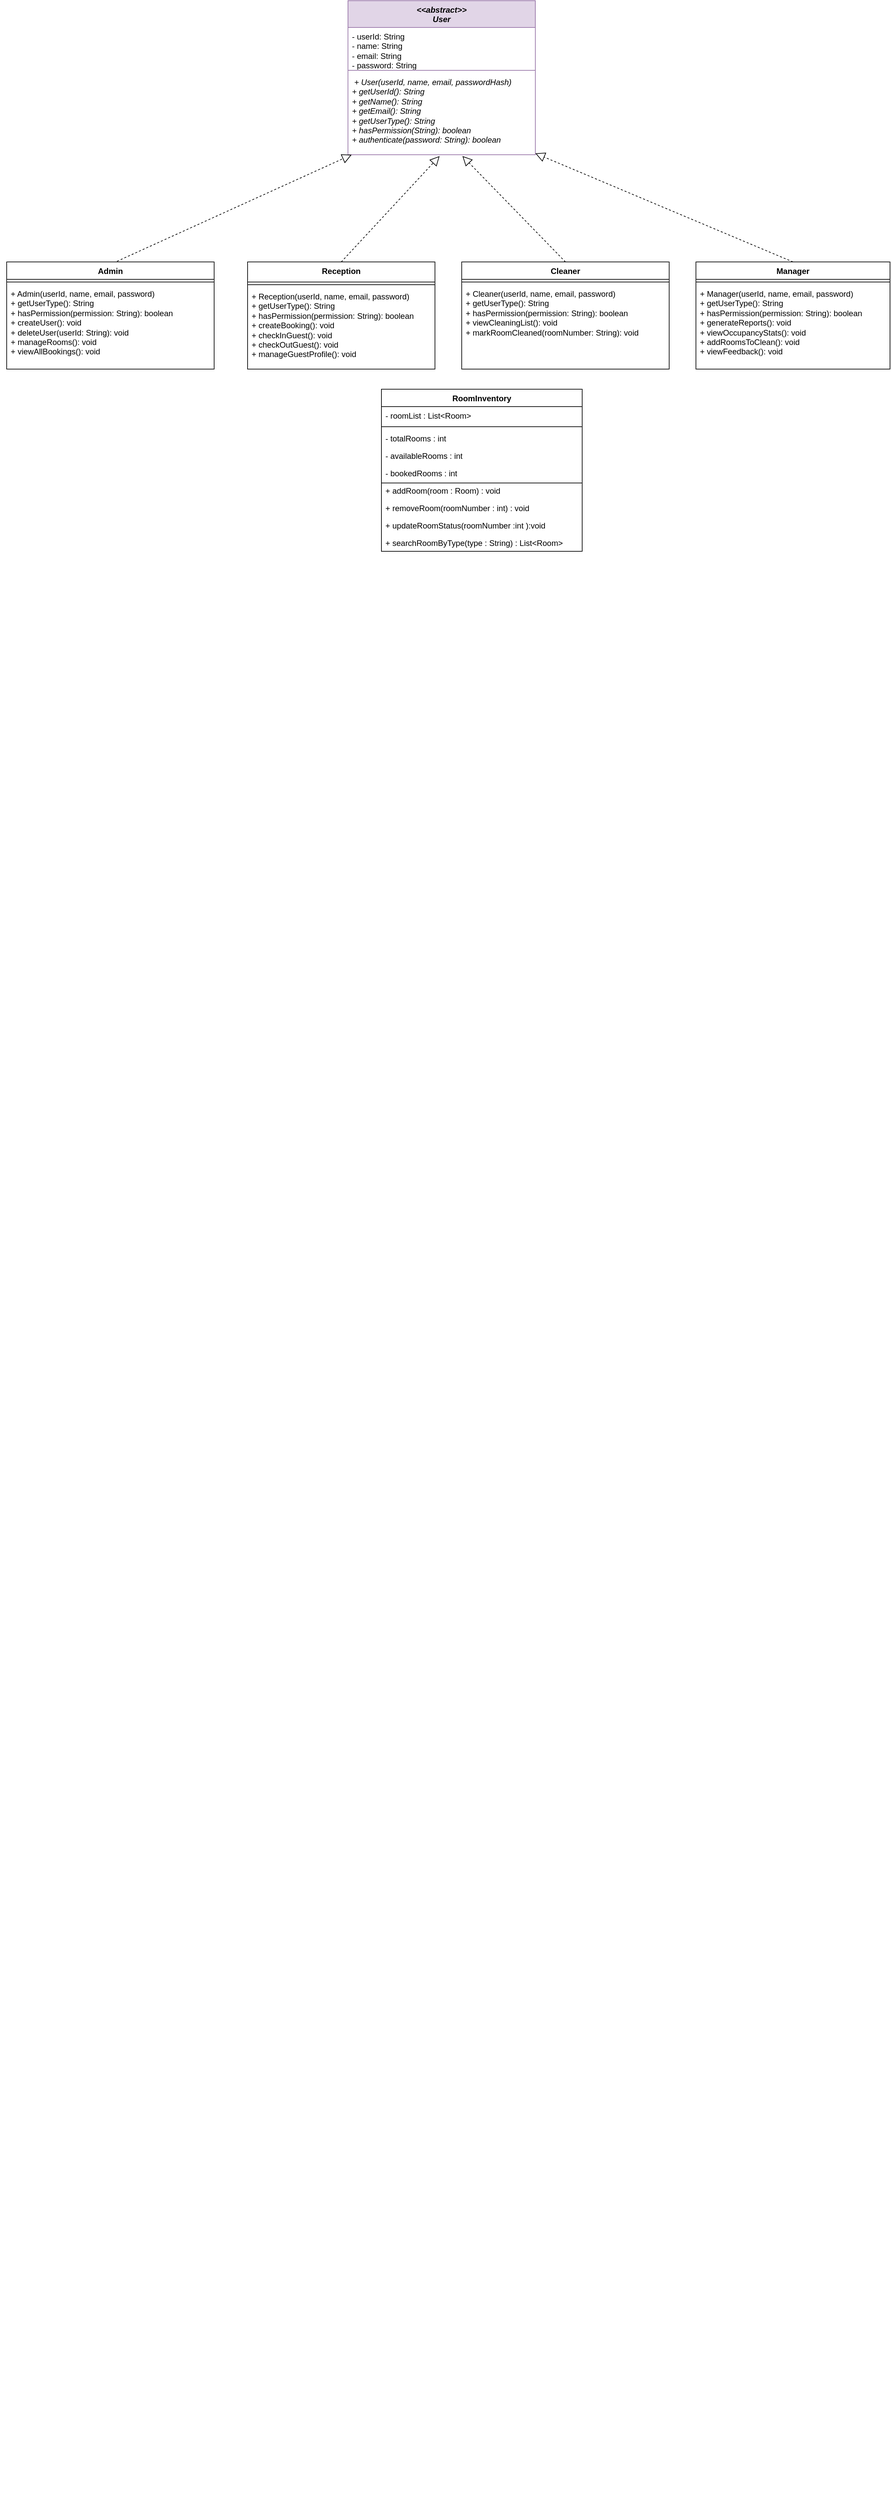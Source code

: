 <mxfile version="22.1.22" type="embed" pages="2">
  <diagram name="Page-1" id="lxfAD8bv0Ddd2qwCVEQX">
    <mxGraphModel dx="1368" dy="1970" grid="1" gridSize="10" guides="1" tooltips="1" connect="1" arrows="1" fold="1" page="1" pageScale="1" pageWidth="1920" pageHeight="1200" math="0" shadow="0">
      <root>
        <mxCell id="0" />
        <mxCell id="1" parent="0" />
        <mxCell id="0fKAWLFeeV_Ge1ZabWR7-1" value="&amp;lt;&amp;lt;abstract&amp;gt;&amp;gt;&lt;br&gt;User" style="swimlane;fontStyle=3;align=center;verticalAlign=top;childLayout=stackLayout;horizontal=1;startSize=40;horizontalStack=0;resizeParent=1;resizeParentMax=0;resizeLast=0;collapsible=1;marginBottom=0;whiteSpace=wrap;html=1;fillColor=#e1d5e7;strokeColor=#9673a6;" parent="1" vertex="1">
          <mxGeometry x="520" y="-370" width="280" height="230" as="geometry" />
        </mxCell>
        <mxCell id="0fKAWLFeeV_Ge1ZabWR7-2" value="- userId: String&lt;br&gt;- name: String&lt;br&gt;- email: String&lt;br&gt;&lt;div&gt;- password: String&lt;/div&gt;&lt;div&gt;&lt;br&gt;&lt;/div&gt;" style="text;strokeColor=none;fillColor=none;align=left;verticalAlign=top;spacingLeft=4;spacingRight=4;overflow=hidden;rotatable=0;points=[[0,0.5],[1,0.5]];portConstraint=eastwest;whiteSpace=wrap;html=1;" parent="0fKAWLFeeV_Ge1ZabWR7-1" vertex="1">
          <mxGeometry y="40" width="280" height="60" as="geometry" />
        </mxCell>
        <mxCell id="0fKAWLFeeV_Ge1ZabWR7-3" value="" style="line;strokeWidth=1;fillColor=none;align=left;verticalAlign=middle;spacingTop=-1;spacingLeft=3;spacingRight=3;rotatable=0;labelPosition=right;points=[];portConstraint=eastwest;strokeColor=inherit;" parent="0fKAWLFeeV_Ge1ZabWR7-1" vertex="1">
          <mxGeometry y="100" width="280" height="8" as="geometry" />
        </mxCell>
        <mxCell id="0fKAWLFeeV_Ge1ZabWR7-4" value="&lt;div&gt;&amp;nbsp;+ User(userId, name, email, passwordHash)&lt;/div&gt;&lt;div&gt;+ getUserId(): String&lt;/div&gt;&lt;div&gt;+ getName(): String&lt;/div&gt;&lt;div&gt;+ getEmail(): String&lt;/div&gt;+ getUserType(): String&lt;br&gt;&lt;div&gt;+ hasPermission(String): boolean&lt;/div&gt;&lt;div&gt;+ authenticate(password: String): boolean&lt;/div&gt;&lt;div&gt;&lt;br&gt;&lt;/div&gt;" style="text;strokeColor=none;fillColor=none;align=left;verticalAlign=top;spacingLeft=4;spacingRight=4;overflow=hidden;rotatable=0;points=[[0,0.5],[1,0.5]];portConstraint=eastwest;whiteSpace=wrap;html=1;fontStyle=2" parent="0fKAWLFeeV_Ge1ZabWR7-1" vertex="1">
          <mxGeometry y="108" width="280" height="122" as="geometry" />
        </mxCell>
        <mxCell id="0fKAWLFeeV_Ge1ZabWR7-5" value="Admin" style="swimlane;fontStyle=1;align=center;verticalAlign=top;childLayout=stackLayout;horizontal=1;startSize=26;horizontalStack=0;resizeParent=1;resizeParentMax=0;resizeLast=0;collapsible=1;marginBottom=0;whiteSpace=wrap;html=1;" parent="1" vertex="1">
          <mxGeometry x="10" y="20" width="310" height="160" as="geometry" />
        </mxCell>
        <mxCell id="0fKAWLFeeV_Ge1ZabWR7-6" value="" style="line;strokeWidth=1;fillColor=none;align=left;verticalAlign=middle;spacingTop=-1;spacingLeft=3;spacingRight=3;rotatable=0;labelPosition=right;points=[];portConstraint=eastwest;strokeColor=inherit;" parent="0fKAWLFeeV_Ge1ZabWR7-5" vertex="1">
          <mxGeometry y="26" width="310" height="8" as="geometry" />
        </mxCell>
        <mxCell id="0fKAWLFeeV_Ge1ZabWR7-7" value="+ Admin(userId, name, email, password)&lt;br&gt;+ getUserType(): String&lt;br&gt;+ hasPermission(permission: String): boolean&lt;br&gt;+ createUser(): void&lt;div&gt;+ deleteUser(userId: String): void&lt;br&gt;&lt;/div&gt;&lt;div&gt;+ manageRooms(): void&lt;/div&gt;&lt;div&gt;+ viewAllBookings(): void&lt;br&gt;&lt;/div&gt;" style="text;strokeColor=none;fillColor=none;align=left;verticalAlign=top;spacingLeft=4;spacingRight=4;overflow=hidden;rotatable=0;points=[[0,0.5],[1,0.5]];portConstraint=eastwest;whiteSpace=wrap;html=1;" parent="0fKAWLFeeV_Ge1ZabWR7-5" vertex="1">
          <mxGeometry y="34" width="310" height="126" as="geometry" />
        </mxCell>
        <mxCell id="0fKAWLFeeV_Ge1ZabWR7-8" value="Reception" style="swimlane;fontStyle=1;align=center;verticalAlign=top;childLayout=stackLayout;horizontal=1;startSize=30;horizontalStack=0;resizeParent=1;resizeParentMax=0;resizeLast=0;collapsible=1;marginBottom=0;whiteSpace=wrap;html=1;" parent="1" vertex="1">
          <mxGeometry x="370" y="20" width="280" height="160" as="geometry" />
        </mxCell>
        <mxCell id="0fKAWLFeeV_Ge1ZabWR7-9" value="" style="line;strokeWidth=1;fillColor=none;align=left;verticalAlign=middle;spacingTop=-1;spacingLeft=3;spacingRight=3;rotatable=0;labelPosition=right;points=[];portConstraint=eastwest;strokeColor=inherit;" parent="0fKAWLFeeV_Ge1ZabWR7-8" vertex="1">
          <mxGeometry y="30" width="280" height="8" as="geometry" />
        </mxCell>
        <mxCell id="0fKAWLFeeV_Ge1ZabWR7-10" value="+ Reception(userId, name, email, password)&lt;br&gt;+ getUserType(): String&lt;br&gt;+ hasPermission(permission: String): boolean&lt;br&gt;+ createBooking(): void&lt;div&gt;+ checkInGuest(): void&lt;/div&gt;&lt;div&gt;+ checkOutGuest(): void&lt;/div&gt;&lt;div&gt;+ manageGuestProfile(): void&lt;/div&gt;" style="text;strokeColor=none;fillColor=none;align=left;verticalAlign=top;spacingLeft=4;spacingRight=4;overflow=hidden;rotatable=0;points=[[0,0.5],[1,0.5]];portConstraint=eastwest;whiteSpace=wrap;html=1;" parent="0fKAWLFeeV_Ge1ZabWR7-8" vertex="1">
          <mxGeometry y="38" width="280" height="122" as="geometry" />
        </mxCell>
        <mxCell id="0fKAWLFeeV_Ge1ZabWR7-11" value="Cleaner" style="swimlane;fontStyle=1;align=center;verticalAlign=top;childLayout=stackLayout;horizontal=1;startSize=26;horizontalStack=0;resizeParent=1;resizeParentMax=0;resizeLast=0;collapsible=1;marginBottom=0;whiteSpace=wrap;html=1;" parent="1" vertex="1">
          <mxGeometry x="690" y="20" width="310" height="160" as="geometry" />
        </mxCell>
        <mxCell id="0fKAWLFeeV_Ge1ZabWR7-12" value="" style="line;strokeWidth=1;fillColor=none;align=left;verticalAlign=middle;spacingTop=-1;spacingLeft=3;spacingRight=3;rotatable=0;labelPosition=right;points=[];portConstraint=eastwest;strokeColor=inherit;" parent="0fKAWLFeeV_Ge1ZabWR7-11" vertex="1">
          <mxGeometry y="26" width="310" height="8" as="geometry" />
        </mxCell>
        <mxCell id="0fKAWLFeeV_Ge1ZabWR7-13" value="+ Cleaner(userId, name, email, password)&lt;br&gt;+ getUserType(): String&lt;br&gt;+ hasPermission(permission: String): boolean&lt;br&gt;+ viewCleaningList(): void&lt;div&gt;+ markRoomCleaned(roomNumber: String): void&lt;/div&gt;" style="text;strokeColor=none;fillColor=none;align=left;verticalAlign=top;spacingLeft=4;spacingRight=4;overflow=hidden;rotatable=0;points=[[0,0.5],[1,0.5]];portConstraint=eastwest;whiteSpace=wrap;html=1;" parent="0fKAWLFeeV_Ge1ZabWR7-11" vertex="1">
          <mxGeometry y="34" width="310" height="126" as="geometry" />
        </mxCell>
        <mxCell id="0fKAWLFeeV_Ge1ZabWR7-14" value="Manager" style="swimlane;fontStyle=1;align=center;verticalAlign=top;childLayout=stackLayout;horizontal=1;startSize=26;horizontalStack=0;resizeParent=1;resizeParentMax=0;resizeLast=0;collapsible=1;marginBottom=0;whiteSpace=wrap;html=1;" parent="1" vertex="1">
          <mxGeometry x="1040" y="20" width="290" height="160" as="geometry" />
        </mxCell>
        <mxCell id="0fKAWLFeeV_Ge1ZabWR7-15" value="" style="line;strokeWidth=1;fillColor=none;align=left;verticalAlign=middle;spacingTop=-1;spacingLeft=3;spacingRight=3;rotatable=0;labelPosition=right;points=[];portConstraint=eastwest;strokeColor=inherit;" parent="0fKAWLFeeV_Ge1ZabWR7-14" vertex="1">
          <mxGeometry y="26" width="290" height="8" as="geometry" />
        </mxCell>
        <mxCell id="0fKAWLFeeV_Ge1ZabWR7-16" value="&lt;div&gt;+ Manager(userId, name, email, password)&lt;/div&gt;&lt;div&gt;+ getUserType(): String&lt;/div&gt;&lt;div&gt;+ hasPermission(permission: String): boolean&lt;/div&gt;+ generateReports(): void&lt;div&gt;+ viewOccupancyStats(): void&lt;/div&gt;&lt;div&gt;&lt;div&gt;+ addRoomsToClean(): void&lt;/div&gt;&lt;/div&gt;&lt;div&gt;+ viewFeedback(): void&lt;/div&gt;" style="text;strokeColor=none;fillColor=none;align=left;verticalAlign=top;spacingLeft=4;spacingRight=4;overflow=hidden;rotatable=0;points=[[0,0.5],[1,0.5]];portConstraint=eastwest;whiteSpace=wrap;html=1;" parent="0fKAWLFeeV_Ge1ZabWR7-14" vertex="1">
          <mxGeometry y="34" width="290" height="126" as="geometry" />
        </mxCell>
        <mxCell id="0fKAWLFeeV_Ge1ZabWR7-41" value="RoomInventory" style="swimlane;fontStyle=1;align=center;verticalAlign=top;childLayout=stackLayout;horizontal=1;startSize=26;horizontalStack=0;resizeParent=1;resizeParentMax=0;resizeLast=0;collapsible=1;marginBottom=0;whiteSpace=wrap;html=1;" parent="1" vertex="1">
          <mxGeometry x="570" y="210" width="300" height="242" as="geometry">
            <mxRectangle x="320" y="190" width="100" height="30" as="alternateBounds" />
          </mxGeometry>
        </mxCell>
        <mxCell id="0fKAWLFeeV_Ge1ZabWR7-42" value="- roomList : List&amp;lt;Room&amp;gt;" style="text;strokeColor=none;fillColor=none;align=left;verticalAlign=top;spacingLeft=4;spacingRight=4;overflow=hidden;rotatable=0;points=[[0,0.5],[1,0.5]];portConstraint=eastwest;whiteSpace=wrap;html=1;" parent="0fKAWLFeeV_Ge1ZabWR7-41" vertex="1">
          <mxGeometry y="26" width="300" height="26" as="geometry" />
        </mxCell>
        <mxCell id="0fKAWLFeeV_Ge1ZabWR7-43" value="" style="line;strokeWidth=1;fillColor=none;align=left;verticalAlign=middle;spacingTop=-1;spacingLeft=3;spacingRight=3;rotatable=0;labelPosition=right;points=[];portConstraint=eastwest;strokeColor=inherit;" parent="0fKAWLFeeV_Ge1ZabWR7-41" vertex="1">
          <mxGeometry y="52" width="300" height="8" as="geometry" />
        </mxCell>
        <mxCell id="0fKAWLFeeV_Ge1ZabWR7-44" value="- totalRooms : int" style="text;strokeColor=none;fillColor=none;align=left;verticalAlign=top;spacingLeft=4;spacingRight=4;overflow=hidden;rotatable=0;points=[[0,0.5],[1,0.5]];portConstraint=eastwest;whiteSpace=wrap;html=1;" parent="0fKAWLFeeV_Ge1ZabWR7-41" vertex="1">
          <mxGeometry y="60" width="300" height="26" as="geometry" />
        </mxCell>
        <mxCell id="0fKAWLFeeV_Ge1ZabWR7-45" value="- availableRooms : int" style="text;strokeColor=none;fillColor=none;align=left;verticalAlign=top;spacingLeft=4;spacingRight=4;overflow=hidden;rotatable=0;points=[[0,0.5],[1,0.5]];portConstraint=eastwest;whiteSpace=wrap;html=1;" parent="0fKAWLFeeV_Ge1ZabWR7-41" vertex="1">
          <mxGeometry y="86" width="300" height="26" as="geometry" />
        </mxCell>
        <mxCell id="0fKAWLFeeV_Ge1ZabWR7-46" value="- bookedRooms : int" style="text;strokeColor=none;fillColor=none;align=left;verticalAlign=top;spacingLeft=4;spacingRight=4;overflow=hidden;rotatable=0;points=[[0,0.5],[1,0.5]];portConstraint=eastwest;whiteSpace=wrap;html=1;" parent="0fKAWLFeeV_Ge1ZabWR7-41" vertex="1">
          <mxGeometry y="112" width="300" height="26" as="geometry" />
        </mxCell>
        <mxCell id="0fKAWLFeeV_Ge1ZabWR7-47" value="+ addRoom(room : Room) : void" style="text;strokeColor=none;fillColor=none;align=left;verticalAlign=top;spacingLeft=4;spacingRight=4;overflow=hidden;rotatable=0;points=[[0,0.5],[1,0.5]];portConstraint=eastwest;whiteSpace=wrap;html=1;" parent="0fKAWLFeeV_Ge1ZabWR7-41" vertex="1">
          <mxGeometry y="138" width="300" height="26" as="geometry" />
        </mxCell>
        <mxCell id="0fKAWLFeeV_Ge1ZabWR7-48" value="+ removeRoom(roomNumber : int) : void" style="text;strokeColor=none;fillColor=none;align=left;verticalAlign=top;spacingLeft=4;spacingRight=4;overflow=hidden;rotatable=0;points=[[0,0.5],[1,0.5]];portConstraint=eastwest;whiteSpace=wrap;html=1;" parent="0fKAWLFeeV_Ge1ZabWR7-41" vertex="1">
          <mxGeometry y="164" width="300" height="26" as="geometry" />
        </mxCell>
        <mxCell id="0fKAWLFeeV_Ge1ZabWR7-49" value="+ updateRoomStatus(roomNumber :int ):void" style="text;strokeColor=none;fillColor=none;align=left;verticalAlign=top;spacingLeft=4;spacingRight=4;overflow=hidden;rotatable=0;points=[[0,0.5],[1,0.5]];portConstraint=eastwest;whiteSpace=wrap;html=1;" parent="0fKAWLFeeV_Ge1ZabWR7-41" vertex="1">
          <mxGeometry y="190" width="300" height="26" as="geometry" />
        </mxCell>
        <mxCell id="0fKAWLFeeV_Ge1ZabWR7-50" value="+ searchRoomByType(type : String) : List&amp;lt;Room&amp;gt;" style="text;strokeColor=none;fillColor=none;align=left;verticalAlign=top;spacingLeft=4;spacingRight=4;overflow=hidden;rotatable=0;points=[[0,0.5],[1,0.5]];portConstraint=eastwest;whiteSpace=wrap;html=1;" parent="0fKAWLFeeV_Ge1ZabWR7-41" vertex="1">
          <mxGeometry y="216" width="300" height="26" as="geometry" />
        </mxCell>
        <mxCell id="0fKAWLFeeV_Ge1ZabWR7-51" value="" style="endArrow=none;html=1;" parent="0fKAWLFeeV_Ge1ZabWR7-41" edge="1">
          <mxGeometry width="50" height="50" relative="1" as="geometry">
            <mxPoint y="140" as="sourcePoint" />
            <mxPoint x="300" y="140" as="targetPoint" />
          </mxGeometry>
        </mxCell>
        <mxCell id="0fKAWLFeeV_Ge1ZabWR7-55" value="&#xa;  &#xa;    &#xa;      &#xa;        &#xa;        &#xa;        &#xa;        &#xa;        &#xa;          &#xa;        &#xa;        &#xa;          &#xa;        &#xa;        &#xa;          &#xa;        &#xa;        &#xa;          &#xa;        &#xa;        &#xa;        &#xa;        &#xa;          &#xa;        &#xa;        &#xa;          &#xa;        &#xa;        &#xa;          &#xa;        &#xa;        &#xa;        &#xa;        &#xa;          &#xa;        &#xa;        &#xa;          &#xa;        &#xa;        &#xa;          &#xa;        &#xa;        &#xa;        &#xa;        &#xa;          &#xa;        &#xa;        &#xa;          &#xa;        &#xa;        &#xa;          &#xa;        &#xa;        &#xa;        &#xa;        &#xa;          &#xa;        &#xa;        &#xa;          &#xa;        &#xa;        &#xa;          &#xa;        &#xa;        &#xa;        &#xa;        &#xa;          &#xa;            &#xa;            &#xa;            &#xa;              &#xa;              &#xa;            &#xa;          &#xa;        &#xa;        &#xa;          &#xa;            &#xa;            &#xa;            &#xa;              &#xa;              &#xa;            &#xa;          &#xa;        &#xa;        &#xa;          &#xa;            &#xa;            &#xa;            &#xa;              &#xa;              &#xa;            &#xa;          &#xa;        &#xa;        &#xa;          &#xa;            &#xa;            &#xa;            &#xa;              &#xa;              &#xa;            &#xa;          &#xa;        &#xa;        &#xa;        &#xa;        &#xa;          &#xa;        &#xa;        &#xa;          &#xa;        &#xa;        &#xa;          &#xa;        &#xa;        &#xa;          &#xa;        &#xa;        &#xa;          &#xa;        &#xa;        &#xa;          &#xa;        &#xa;        &#xa;          &#xa;        &#xa;        &#xa;          &#xa;        &#xa;        &#xa;        &#xa;        &#xa;          &#xa;        &#xa;        &#xa;          &#xa;        &#xa;        &#xa;          &#xa;        &#xa;        &#xa;          &#xa;        &#xa;        &#xa;        &#xa;          &#xa;        &#xa;        &#xa;          &#xa;        &#xa;        &#xa;          &#xa;        &#xa;        &#xa;          &#xa;        &#xa;        &#xa;          &#xa;        &#xa;        &#xa;          &#xa;        &#xa;        &#xa;          &#xa;        &#xa;        &#xa;          &#xa;        &#xa;        &#xa;        &#xa;        &#xa;          &#xa;            &#xa;          &#xa;        &#xa;        &#xa;          &#xa;        &#xa;        &#xa;          &#xa;        &#xa;        &#xa;          &#xa;        &#xa;        &#xa;          &#xa;        &#xa;        &#xa;          &#xa;        &#xa;        &#xa;          &#xa;        &#xa;        &#xa;          &#xa;        &#xa;        &#xa;          &#xa;        &#xa;        &#xa;          &#xa;        &#xa;        &#xa;          &#xa;            &#xa;            &#xa;          &#xa;        &#xa;        &#xa;          &#xa;            &#xa;            &#xa;          &#xa;        &#xa;        &#xa;          &#xa;            &#xa;            &#xa;          &#xa;        &#xa;        &#xa;          &#xa;            &#xa;            &#xa;          &#xa;        &#xa;      &#xa;    &#xa;  &#xa;" style="text;whiteSpace=wrap;html=1;" parent="1" vertex="1">
          <mxGeometry width="30" height="3360" as="geometry" />
        </mxCell>
        <mxCell id="10" value="" style="endArrow=block;dashed=1;endFill=0;endSize=12;html=1;rounded=0;exitX=0.5;exitY=0;exitDx=0;exitDy=0;entryX=0.489;entryY=1.016;entryDx=0;entryDy=0;entryPerimeter=0;" parent="1" source="0fKAWLFeeV_Ge1ZabWR7-8" target="0fKAWLFeeV_Ge1ZabWR7-4" edge="1">
          <mxGeometry width="160" relative="1" as="geometry">
            <mxPoint x="230" y="-30" as="sourcePoint" />
            <mxPoint x="390" y="-30" as="targetPoint" />
          </mxGeometry>
        </mxCell>
        <mxCell id="13" value="" style="endArrow=block;dashed=1;endFill=0;endSize=12;html=1;rounded=0;exitX=0.5;exitY=0;exitDx=0;exitDy=0;entryX=0.611;entryY=1.016;entryDx=0;entryDy=0;entryPerimeter=0;" parent="1" source="0fKAWLFeeV_Ge1ZabWR7-11" target="0fKAWLFeeV_Ge1ZabWR7-4" edge="1">
          <mxGeometry width="160" relative="1" as="geometry">
            <mxPoint x="840" y="-30" as="sourcePoint" />
            <mxPoint x="1000" y="-30" as="targetPoint" />
          </mxGeometry>
        </mxCell>
        <mxCell id="16" value="" style="endArrow=block;dashed=1;endFill=0;endSize=12;html=1;rounded=0;exitX=0.532;exitY=-0.006;exitDx=0;exitDy=0;exitPerimeter=0;" edge="1" parent="1" source="0fKAWLFeeV_Ge1ZabWR7-5" target="0fKAWLFeeV_Ge1ZabWR7-4">
          <mxGeometry width="160" relative="1" as="geometry">
            <mxPoint x="610" y="-50" as="sourcePoint" />
            <mxPoint x="770" y="-50" as="targetPoint" />
          </mxGeometry>
        </mxCell>
        <mxCell id="17" value="" style="endArrow=block;dashed=1;endFill=0;endSize=12;html=1;rounded=0;exitX=0.5;exitY=0;exitDx=0;exitDy=0;" edge="1" parent="1" source="0fKAWLFeeV_Ge1ZabWR7-14" target="0fKAWLFeeV_Ge1ZabWR7-4">
          <mxGeometry width="160" relative="1" as="geometry">
            <mxPoint x="610" y="-50" as="sourcePoint" />
            <mxPoint x="770" y="-50" as="targetPoint" />
          </mxGeometry>
        </mxCell>
      </root>
    </mxGraphModel>
  </diagram>
  <diagram name="Page-1" id="jz3Wz5dxx5W9nE4NlLGI">
    <mxGraphModel dx="1133" dy="2091" grid="1" gridSize="10" guides="1" tooltips="1" connect="1" arrows="1" fold="1" page="1" pageScale="1" pageWidth="850" pageHeight="1100" math="0" shadow="0">
      <root>
        <mxCell id="0" />
        <mxCell id="1" parent="0" />
        <mxCell id="USER-1" value="&amp;lt;&amp;lt;abstract&amp;gt;&amp;gt;&lt;br&gt;User" style="swimlane;fontStyle=3;align=center;verticalAlign=top;childLayout=stackLayout;horizontal=1;startSize=40;horizontalStack=0;resizeParent=1;resizeParentMax=0;resizeLast=0;collapsible=1;marginBottom=0;whiteSpace=wrap;html=1;fillColor=#e1d5e7;strokeColor=#9673a6;" parent="1" vertex="1">
          <mxGeometry x="360" y="-300" width="200" height="180" as="geometry" />
        </mxCell>
        <mxCell id="USER-2" value="- userId: String&lt;br&gt;- name: String&lt;br&gt;- email: String&lt;br&gt;- passwordHash: String" style="text;strokeColor=none;fillColor=none;align=left;verticalAlign=top;spacingLeft=4;spacingRight=4;overflow=hidden;rotatable=0;points=[[0,0.5],[1,0.5]];portConstraint=eastwest;whiteSpace=wrap;html=1;" parent="USER-1" vertex="1">
          <mxGeometry y="40" width="200" height="60" as="geometry" />
        </mxCell>
        <mxCell id="USER-3" value="" style="line;strokeWidth=1;fillColor=none;align=left;verticalAlign=middle;spacingTop=-1;spacingLeft=3;spacingRight=3;rotatable=0;labelPosition=right;points=[];portConstraint=eastwest;strokeColor=inherit;" parent="USER-1" vertex="1">
          <mxGeometry y="100" width="200" height="8" as="geometry" />
        </mxCell>
        <mxCell id="USER-4" value="+ getUserId(): String&lt;br&gt;+ getName(): String&lt;br&gt;+ getUserType(): String&lt;br&gt;+ hasPermission(String): boolean" style="text;strokeColor=none;fillColor=none;align=left;verticalAlign=top;spacingLeft=4;spacingRight=4;overflow=hidden;rotatable=0;points=[[0,0.5],[1,0.5]];portConstraint=eastwest;whiteSpace=wrap;html=1;fontStyle=2" parent="USER-1" vertex="1">
          <mxGeometry y="108" width="200" height="72" as="geometry" />
        </mxCell>
        <mxCell id="-bdpUCssOeJroEKw728A-17" value="Admin" style="swimlane;fontStyle=1;align=center;verticalAlign=top;childLayout=stackLayout;horizontal=1;startSize=26;horizontalStack=0;resizeParent=1;resizeParentMax=0;resizeLast=0;collapsible=1;marginBottom=0;whiteSpace=wrap;html=1;" parent="1" vertex="1">
          <mxGeometry x="40" y="20" width="160" height="86" as="geometry" />
        </mxCell>
        <mxCell id="-bdpUCssOeJroEKw728A-19" value="" style="line;strokeWidth=1;fillColor=none;align=left;verticalAlign=middle;spacingTop=-1;spacingLeft=3;spacingRight=3;rotatable=0;labelPosition=right;points=[];portConstraint=eastwest;strokeColor=inherit;" parent="-bdpUCssOeJroEKw728A-17" vertex="1">
          <mxGeometry y="26" width="160" height="8" as="geometry" />
        </mxCell>
        <mxCell id="-bdpUCssOeJroEKw728A-20" value="+ addUser(): void&lt;div&gt;+ deleteUser(String): void&lt;/div&gt;&lt;div&gt;+ manageRooms(): void&lt;/div&gt;" style="text;strokeColor=none;fillColor=none;align=left;verticalAlign=top;spacingLeft=4;spacingRight=4;overflow=hidden;rotatable=0;points=[[0,0.5],[1,0.5]];portConstraint=eastwest;whiteSpace=wrap;html=1;" parent="-bdpUCssOeJroEKw728A-17" vertex="1">
          <mxGeometry y="34" width="160" height="52" as="geometry" />
        </mxCell>
        <mxCell id="-bdpUCssOeJroEKw728A-21" value="Reception" style="swimlane;fontStyle=1;align=center;verticalAlign=top;childLayout=stackLayout;horizontal=1;startSize=26;horizontalStack=0;resizeParent=1;resizeParentMax=0;resizeLast=0;collapsible=1;marginBottom=0;whiteSpace=wrap;html=1;" parent="1" vertex="1">
          <mxGeometry x="250" y="20" width="180" height="100" as="geometry" />
        </mxCell>
        <mxCell id="-bdpUCssOeJroEKw728A-23" value="" style="line;strokeWidth=1;fillColor=none;align=left;verticalAlign=middle;spacingTop=-1;spacingLeft=3;spacingRight=3;rotatable=0;labelPosition=right;points=[];portConstraint=eastwest;strokeColor=inherit;" parent="-bdpUCssOeJroEKw728A-21" vertex="1">
          <mxGeometry y="26" width="180" height="8" as="geometry" />
        </mxCell>
        <mxCell id="-bdpUCssOeJroEKw728A-24" value="+ createBooking(): void&lt;div&gt;+ checkInGuest(): void&lt;/div&gt;&lt;div&gt;+ checkOutGuest(): void&lt;/div&gt;&lt;div&gt;+ manageGuestProfile(): void&lt;/div&gt;" style="text;strokeColor=none;fillColor=none;align=left;verticalAlign=top;spacingLeft=4;spacingRight=4;overflow=hidden;rotatable=0;points=[[0,0.5],[1,0.5]];portConstraint=eastwest;whiteSpace=wrap;html=1;" parent="-bdpUCssOeJroEKw728A-21" vertex="1">
          <mxGeometry y="34" width="180" height="66" as="geometry" />
        </mxCell>
        <mxCell id="-bdpUCssOeJroEKw728A-29" value="Cleaner" style="swimlane;fontStyle=1;align=center;verticalAlign=top;childLayout=stackLayout;horizontal=1;startSize=26;horizontalStack=0;resizeParent=1;resizeParentMax=0;resizeLast=0;collapsible=1;marginBottom=0;whiteSpace=wrap;html=1;" parent="1" vertex="1">
          <mxGeometry x="480" y="20" width="200" height="86" as="geometry" />
        </mxCell>
        <mxCell id="-bdpUCssOeJroEKw728A-31" value="" style="line;strokeWidth=1;fillColor=none;align=left;verticalAlign=middle;spacingTop=-1;spacingLeft=3;spacingRight=3;rotatable=0;labelPosition=right;points=[];portConstraint=eastwest;strokeColor=inherit;" parent="-bdpUCssOeJroEKw728A-29" vertex="1">
          <mxGeometry y="26" width="200" height="8" as="geometry" />
        </mxCell>
        <mxCell id="-bdpUCssOeJroEKw728A-32" value="+ viewCleaningList(): void&lt;div&gt;+ markRoomCleaned(String): void&lt;/div&gt;" style="text;strokeColor=none;fillColor=none;align=left;verticalAlign=top;spacingLeft=4;spacingRight=4;overflow=hidden;rotatable=0;points=[[0,0.5],[1,0.5]];portConstraint=eastwest;whiteSpace=wrap;html=1;" parent="-bdpUCssOeJroEKw728A-29" vertex="1">
          <mxGeometry y="34" width="200" height="52" as="geometry" />
        </mxCell>
        <mxCell id="-bdpUCssOeJroEKw728A-41" value="Manager" style="swimlane;fontStyle=1;align=center;verticalAlign=top;childLayout=stackLayout;horizontal=1;startSize=26;horizontalStack=0;resizeParent=1;resizeParentMax=0;resizeLast=0;collapsible=1;marginBottom=0;whiteSpace=wrap;html=1;" parent="1" vertex="1">
          <mxGeometry x="720" y="20" width="180" height="100" as="geometry" />
        </mxCell>
        <mxCell id="-bdpUCssOeJroEKw728A-43" value="" style="line;strokeWidth=1;fillColor=none;align=left;verticalAlign=middle;spacingTop=-1;spacingLeft=3;spacingRight=3;rotatable=0;labelPosition=right;points=[];portConstraint=eastwest;strokeColor=inherit;" parent="-bdpUCssOeJroEKw728A-41" vertex="1">
          <mxGeometry y="26" width="180" height="8" as="geometry" />
        </mxCell>
        <mxCell id="-bdpUCssOeJroEKw728A-44" value="+ generateReports(): void&lt;div&gt;+ viewOccupancyStats(): void&lt;/div&gt;&lt;div&gt;+ viewFeedback(): void&lt;/div&gt;" style="text;strokeColor=none;fillColor=none;align=left;verticalAlign=top;spacingLeft=4;spacingRight=4;overflow=hidden;rotatable=0;points=[[0,0.5],[1,0.5]];portConstraint=eastwest;whiteSpace=wrap;html=1;" parent="-bdpUCssOeJroEKw728A-41" vertex="1">
          <mxGeometry y="34" width="180" height="66" as="geometry" />
        </mxCell>
        <!-- Inheritance arrows from User to subclasses -->
        <mxCell id="INHERIT-1" value="" style="endArrow=block;endSize=16;endFill=0;html=1;exitX=0.5;exitY=1;exitDx=0;exitDy=0;entryX=0.5;entryY=0;entryDx=0;entryDy=0;" parent="1" source="USER-1" target="-bdpUCssOeJroEKw728A-17" edge="1">
          <mxGeometry width="160" relative="1" as="geometry">
            <mxPoint x="340" y="10" as="sourcePoint" />
            <mxPoint x="500" y="10" as="targetPoint" />
            <Array as="points">
              <mxPoint x="460" y="-40" />
              <mxPoint x="120" y="-40" />
            </Array>
          </mxGeometry>
        </mxCell>
        <mxCell id="INHERIT-2" value="" style="endArrow=block;endSize=16;endFill=0;html=1;exitX=0.5;exitY=1;exitDx=0;exitDy=0;entryX=0.5;entryY=0;entryDx=0;entryDy=0;" parent="1" source="USER-1" target="-bdpUCssOeJroEKw728A-21" edge="1">
          <mxGeometry width="160" relative="1" as="geometry">
            <mxPoint x="340" y="10" as="sourcePoint" />
            <mxPoint x="500" y="10" as="targetPoint" />
            <Array as="points">
              <mxPoint x="460" y="-40" />
              <mxPoint x="340" y="-40" />
            </Array>
          </mxGeometry>
        </mxCell>
        <mxCell id="INHERIT-3" value="" style="endArrow=block;endSize=16;endFill=0;html=1;exitX=0.5;exitY=1;exitDx=0;exitDy=0;entryX=0.5;entryY=0;entryDx=0;entryDy=0;" parent="1" source="USER-1" target="-bdpUCssOeJroEKw728A-29" edge="1">
          <mxGeometry width="160" relative="1" as="geometry">
            <mxPoint x="340" y="10" as="sourcePoint" />
            <mxPoint x="500" y="10" as="targetPoint" />
            <Array as="points">
              <mxPoint x="460" y="-40" />
              <mxPoint x="580" y="-40" />
            </Array>
          </mxGeometry>
        </mxCell>
        <mxCell id="INHERIT-4" value="" style="endArrow=block;endSize=16;endFill=0;html=1;exitX=0.5;exitY=1;exitDx=0;exitDy=0;entryX=0.5;entryY=0;entryDx=0;entryDy=0;" parent="1" source="USER-1" target="-bdpUCssOeJroEKw728A-41" edge="1">
          <mxGeometry width="160" relative="1" as="geometry">
            <mxPoint x="340" y="10" as="sourcePoint" />
            <mxPoint x="500" y="10" as="targetPoint" />
            <Array as="points">
              <mxPoint x="460" y="-40" />
              <mxPoint x="810" y="-40" />
            </Array>
          </mxGeometry>
        </mxCell>
        <mxCell id="-bdpUCssOeJroEKw728A-25" value="Classname" style="swimlane;fontStyle=1;align=center;verticalAlign=top;childLayout=stackLayout;horizontal=1;startSize=26;horizontalStack=0;resizeParent=1;resizeParentMax=0;resizeLast=0;collapsible=1;marginBottom=0;whiteSpace=wrap;html=1;" parent="1" vertex="1">
          <mxGeometry x="70" y="250" width="160" height="86" as="geometry" />
        </mxCell>
        <mxCell id="-bdpUCssOeJroEKw728A-26" value="+ field: type" style="text;strokeColor=none;fillColor=none;align=left;verticalAlign=top;spacingLeft=4;spacingRight=4;overflow=hidden;rotatable=0;points=[[0,0.5],[1,0.5]];portConstraint=eastwest;whiteSpace=wrap;html=1;" parent="-bdpUCssOeJroEKw728A-25" vertex="1">
          <mxGeometry y="26" width="160" height="26" as="geometry" />
        </mxCell>
        <mxCell id="-bdpUCssOeJroEKw728A-27" value="" style="line;strokeWidth=1;fillColor=none;align=left;verticalAlign=middle;spacingTop=-1;spacingLeft=3;spacingRight=3;rotatable=0;labelPosition=right;points=[];portConstraint=eastwest;strokeColor=inherit;" parent="-bdpUCssOeJroEKw728A-25" vertex="1">
          <mxGeometry y="52" width="160" height="8" as="geometry" />
        </mxCell>
        <mxCell id="-bdpUCssOeJroEKw728A-28" value="+ method(type): type" style="text;strokeColor=none;fillColor=none;align=left;verticalAlign=top;spacingLeft=4;spacingRight=4;overflow=hidden;rotatable=0;points=[[0,0.5],[1,0.5]];portConstraint=eastwest;whiteSpace=wrap;html=1;" parent="-bdpUCssOeJroEKw728A-25" vertex="1">
          <mxGeometry y="60" width="160" height="26" as="geometry" />
        </mxCell>
        <mxCell id="-bdpUCssOeJroEKw728A-30" value="+ field: type" style="text;strokeColor=none;fillColor=none;align=left;verticalAlign=top;spacingLeft=4;spacingRight=4;overflow=hidden;rotatable=0;points=[[0,0.5],[1,0.5]];portConstraint=eastwest;whiteSpace=wrap;html=1;" parent="-bdpUCssOeJroEKw728A-29" vertex="1">
          <mxGeometry y="26" width="160" height="26" as="geometry" />
        </mxCell>
        <mxCell id="-bdpUCssOeJroEKw728A-33" value="Classname" style="swimlane;fontStyle=1;align=center;verticalAlign=top;childLayout=stackLayout;horizontal=1;startSize=26;horizontalStack=0;resizeParent=1;resizeParentMax=0;resizeLast=0;collapsible=1;marginBottom=0;whiteSpace=wrap;html=1;" parent="1" vertex="1">
          <mxGeometry x="80" y="470" width="160" height="86" as="geometry" />
        </mxCell>
        <mxCell id="-bdpUCssOeJroEKw728A-34" value="+ field: type" style="text;strokeColor=none;fillColor=none;align=left;verticalAlign=top;spacingLeft=4;spacingRight=4;overflow=hidden;rotatable=0;points=[[0,0.5],[1,0.5]];portConstraint=eastwest;whiteSpace=wrap;html=1;" parent="-bdpUCssOeJroEKw728A-33" vertex="1">
          <mxGeometry y="26" width="160" height="26" as="geometry" />
        </mxCell>
        <mxCell id="-bdpUCssOeJroEKw728A-35" value="" style="line;strokeWidth=1;fillColor=none;align=left;verticalAlign=middle;spacingTop=-1;spacingLeft=3;spacingRight=3;rotatable=0;labelPosition=right;points=[];portConstraint=eastwest;strokeColor=inherit;" parent="-bdpUCssOeJroEKw728A-33" vertex="1">
          <mxGeometry y="52" width="160" height="8" as="geometry" />
        </mxCell>
        <mxCell id="-bdpUCssOeJroEKw728A-36" value="+ method(type): type" style="text;strokeColor=none;fillColor=none;align=left;verticalAlign=top;spacingLeft=4;spacingRight=4;overflow=hidden;rotatable=0;points=[[0,0.5],[1,0.5]];portConstraint=eastwest;whiteSpace=wrap;html=1;" parent="-bdpUCssOeJroEKw728A-33" vertex="1">
          <mxGeometry y="60" width="160" height="26" as="geometry" />
        </mxCell>
        <mxCell id="-bdpUCssOeJroEKw728A-37" value="Hotel System" style="swimlane;fontStyle=1;align=center;verticalAlign=top;childLayout=stackLayout;horizontal=1;startSize=26;horizontalStack=0;resizeParent=1;resizeParentMax=0;resizeLast=0;collapsible=1;marginBottom=0;whiteSpace=wrap;html=1;" parent="1" vertex="1">
          <mxGeometry x="380" y="-110" width="160" height="86" as="geometry" />
        </mxCell>
        <mxCell id="-bdpUCssOeJroEKw728A-38" value="- userId : String" style="text;strokeColor=none;fillColor=none;align=left;verticalAlign=top;spacingLeft=4;spacingRight=4;overflow=hidden;rotatable=0;points=[[0,0.5],[1,0.5]];portConstraint=eastwest;whiteSpace=wrap;html=1;" parent="-bdpUCssOeJroEKw728A-37" vertex="1">
          <mxGeometry y="26" width="160" height="26" as="geometry" />
        </mxCell>
        <mxCell id="-bdpUCssOeJroEKw728A-39" value="" style="line;strokeWidth=1;fillColor=none;align=left;verticalAlign=middle;spacingTop=-1;spacingLeft=3;spacingRight=3;rotatable=0;labelPosition=right;points=[];portConstraint=eastwest;strokeColor=inherit;" parent="-bdpUCssOeJroEKw728A-37" vertex="1">
          <mxGeometry y="52" width="160" height="8" as="geometry" />
        </mxCell>
        <mxCell id="-bdpUCssOeJroEKw728A-40" value="+ getId: userId" style="text;strokeColor=none;fillColor=none;align=left;verticalAlign=top;spacingLeft=4;spacingRight=4;overflow=hidden;rotatable=0;points=[[0,0.5],[1,0.5]];portConstraint=eastwest;whiteSpace=wrap;html=1;" parent="-bdpUCssOeJroEKw728A-37" vertex="1">
          <mxGeometry y="60" width="160" height="26" as="geometry" />
        </mxCell>
        <mxCell id="-bdpUCssOeJroEKw728A-42" value="+ field: type" style="text;strokeColor=none;fillColor=none;align=left;verticalAlign=top;spacingLeft=4;spacingRight=4;overflow=hidden;rotatable=0;points=[[0,0.5],[1,0.5]];portConstraint=eastwest;whiteSpace=wrap;html=1;" parent="-bdpUCssOeJroEKw728A-41" vertex="1">
          <mxGeometry y="26" width="160" height="26" as="geometry" />
        </mxCell>
        <mxCell id="-bdpUCssOeJroEKw728A-45" value="Classname" style="swimlane;fontStyle=1;align=center;verticalAlign=top;childLayout=stackLayout;horizontal=1;startSize=26;horizontalStack=0;resizeParent=1;resizeParentMax=0;resizeLast=0;collapsible=1;marginBottom=0;whiteSpace=wrap;html=1;" parent="1" vertex="1">
          <mxGeometry x="320" y="464" width="160" height="86" as="geometry" />
        </mxCell>
        <mxCell id="-bdpUCssOeJroEKw728A-46" value="+ field: type" style="text;strokeColor=none;fillColor=none;align=left;verticalAlign=top;spacingLeft=4;spacingRight=4;overflow=hidden;rotatable=0;points=[[0,0.5],[1,0.5]];portConstraint=eastwest;whiteSpace=wrap;html=1;" parent="-bdpUCssOeJroEKw728A-45" vertex="1">
          <mxGeometry y="26" width="160" height="26" as="geometry" />
        </mxCell>
        <mxCell id="-bdpUCssOeJroEKw728A-47" value="" style="line;strokeWidth=1;fillColor=none;align=left;verticalAlign=middle;spacingTop=-1;spacingLeft=3;spacingRight=3;rotatable=0;labelPosition=right;points=[];portConstraint=eastwest;strokeColor=inherit;" parent="-bdpUCssOeJroEKw728A-45" vertex="1">
          <mxGeometry y="52" width="160" height="8" as="geometry" />
        </mxCell>
        <mxCell id="-bdpUCssOeJroEKw728A-48" value="+ method(type): type" style="text;strokeColor=none;fillColor=none;align=left;verticalAlign=top;spacingLeft=4;spacingRight=4;overflow=hidden;rotatable=0;points=[[0,0.5],[1,0.5]];portConstraint=eastwest;whiteSpace=wrap;html=1;" parent="-bdpUCssOeJroEKw728A-45" vertex="1">
          <mxGeometry y="60" width="160" height="26" as="geometry" />
        </mxCell>
        <mxCell id="-bdpUCssOeJroEKw728A-49" value="Classname" style="swimlane;fontStyle=1;align=center;verticalAlign=top;childLayout=stackLayout;horizontal=1;startSize=26;horizontalStack=0;resizeParent=1;resizeParentMax=0;resizeLast=0;collapsible=1;marginBottom=0;whiteSpace=wrap;html=1;" parent="1" vertex="1">
          <mxGeometry x="590" y="464" width="160" height="86" as="geometry" />
        </mxCell>
        <mxCell id="-bdpUCssOeJroEKw728A-50" value="+ field: type" style="text;strokeColor=none;fillColor=none;align=left;verticalAlign=top;spacingLeft=4;spacingRight=4;overflow=hidden;rotatable=0;points=[[0,0.5],[1,0.5]];portConstraint=eastwest;whiteSpace=wrap;html=1;" parent="-bdpUCssOeJroEKw728A-49" vertex="1">
          <mxGeometry y="26" width="160" height="26" as="geometry" />
        </mxCell>
        <mxCell id="-bdpUCssOeJroEKw728A-51" value="" style="line;strokeWidth=1;fillColor=none;align=left;verticalAlign=middle;spacingTop=-1;spacingLeft=3;spacingRight=3;rotatable=0;labelPosition=right;points=[];portConstraint=eastwest;strokeColor=inherit;" parent="-bdpUCssOeJroEKw728A-49" vertex="1">
          <mxGeometry y="52" width="160" height="8" as="geometry" />
        </mxCell>
        <mxCell id="-bdpUCssOeJroEKw728A-52" value="+ method(type): type" style="text;strokeColor=none;fillColor=none;align=left;verticalAlign=top;spacingLeft=4;spacingRight=4;overflow=hidden;rotatable=0;points=[[0,0.5],[1,0.5]];portConstraint=eastwest;whiteSpace=wrap;html=1;" parent="-bdpUCssOeJroEKw728A-49" vertex="1">
          <mxGeometry y="60" width="160" height="26" as="geometry" />
        </mxCell>
        <mxCell id="8" value="RoomInventory" style="swimlane;fontStyle=1;align=center;verticalAlign=top;childLayout=stackLayout;horizontal=1;startSize=26;horizontalStack=0;resizeParent=1;resizeParentMax=0;resizeLast=0;collapsible=1;marginBottom=0;whiteSpace=wrap;html=1;" parent="1" vertex="1">
          <mxGeometry x="320" y="160" width="300" height="242" as="geometry">
            <mxRectangle x="320" y="190" width="100" height="30" as="alternateBounds" />
          </mxGeometry>
        </mxCell>
        <mxCell id="9" value="- roomList : List&amp;lt;Room&amp;gt;" style="text;strokeColor=none;fillColor=none;align=left;verticalAlign=top;spacingLeft=4;spacingRight=4;overflow=hidden;rotatable=0;points=[[0,0.5],[1,0.5]];portConstraint=eastwest;whiteSpace=wrap;html=1;" parent="8" vertex="1">
          <mxGeometry y="26" width="300" height="26" as="geometry" />
        </mxCell>
        <mxCell id="10" value="" style="line;strokeWidth=1;fillColor=none;align=left;verticalAlign=middle;spacingTop=-1;spacingLeft=3;spacingRight=3;rotatable=0;labelPosition=right;points=[];portConstraint=eastwest;strokeColor=inherit;" parent="8" vertex="1">
          <mxGeometry y="52" width="300" height="8" as="geometry" />
        </mxCell>
        <mxCell id="11" value="- totalRooms : int" style="text;strokeColor=none;fillColor=none;align=left;verticalAlign=top;spacingLeft=4;spacingRight=4;overflow=hidden;rotatable=0;points=[[0,0.5],[1,0.5]];portConstraint=eastwest;whiteSpace=wrap;html=1;" parent="8" vertex="1">
          <mxGeometry y="60" width="300" height="26" as="geometry" />
        </mxCell>
        <mxCell id="12" value="- availableRooms : int" style="text;strokeColor=none;fillColor=none;align=left;verticalAlign=top;spacingLeft=4;spacingRight=4;overflow=hidden;rotatable=0;points=[[0,0.5],[1,0.5]];portConstraint=eastwest;whiteSpace=wrap;html=1;" parent="8" vertex="1">
          <mxGeometry y="86" width="300" height="26" as="geometry" />
        </mxCell>
        <mxCell id="13" value="- bookedRooms : int" style="text;strokeColor=none;fillColor=none;align=left;verticalAlign=top;spacingLeft=4;spacingRight=4;overflow=hidden;rotatable=0;points=[[0,0.5],[1,0.5]];portConstraint=eastwest;whiteSpace=wrap;html=1;" parent="8" vertex="1">
          <mxGeometry y="112" width="300" height="26" as="geometry" />
        </mxCell>
        <mxCell id="14" value="+ addRoom(room : Room) : void" style="text;strokeColor=none;fillColor=none;align=left;verticalAlign=top;spacingLeft=4;spacingRight=4;overflow=hidden;rotatable=0;points=[[0,0.5],[1,0.5]];portConstraint=eastwest;whiteSpace=wrap;html=1;" parent="8" vertex="1">
          <mxGeometry y="138" width="300" height="26" as="geometry" />
        </mxCell>
        <mxCell id="15" value="+ removeRoom(roomNumber : int) : void" style="text;strokeColor=none;fillColor=none;align=left;verticalAlign=top;spacingLeft=4;spacingRight=4;overflow=hidden;rotatable=0;points=[[0,0.5],[1,0.5]];portConstraint=eastwest;whiteSpace=wrap;html=1;" parent="8" vertex="1">
          <mxGeometry y="164" width="300" height="26" as="geometry" />
        </mxCell>
        <mxCell id="16" value="+ updateRoomStatus(roomNumber :int ):void" style="text;strokeColor=none;fillColor=none;align=left;verticalAlign=top;spacingLeft=4;spacingRight=4;overflow=hidden;rotatable=0;points=[[0,0.5],[1,0.5]];portConstraint=eastwest;whiteSpace=wrap;html=1;" parent="8" vertex="1">
          <mxGeometry y="190" width="300" height="26" as="geometry" />
        </mxCell>
        <mxCell id="19" value="+ searchRoomByType(type : String) : List&amp;lt;Room&amp;gt;" style="text;strokeColor=none;fillColor=none;align=left;verticalAlign=top;spacingLeft=4;spacingRight=4;overflow=hidden;rotatable=0;points=[[0,0.5],[1,0.5]];portConstraint=eastwest;whiteSpace=wrap;html=1;" parent="8" vertex="1">
          <mxGeometry y="216" width="300" height="26" as="geometry" />
        </mxCell>
        <mxCell id="18" value="" style="endArrow=none;html=1;" parent="8" edge="1">
          <mxGeometry width="50" height="50" relative="1" as="geometry">
            <mxPoint y="140" as="sourcePoint" />
            <mxPoint x="300" y="140" as="targetPoint" />
          </mxGeometry>
        </mxCell>
        <mxCell id="22" value="" style="endArrow=none;html=1;entryX=0;entryY=0;entryDx=0;entryDy=0;entryPerimeter=0;" parent="1" target="-bdpUCssOeJroEKw728A-24" edge="1">
          <mxGeometry width="50" height="50" relative="1" as="geometry">
            <mxPoint x="220" y="80" as="sourcePoint" />
            <mxPoint x="400" y="100" as="targetPoint" />
          </mxGeometry>
        </mxCell>
        <mxCell id="23" value="" style="endArrow=none;html=1;" parent="1" edge="1">
          <mxGeometry width="50" height="50" relative="1" as="geometry">
            <mxPoint x="220" y="220" as="sourcePoint" />
            <mxPoint x="220" y="80" as="targetPoint" />
          </mxGeometry>
        </mxCell>
        <mxCell id="24" value="" style="endArrow=classic;html=1;entryX=-0.003;entryY=-0.019;entryDx=0;entryDy=0;entryPerimeter=0;" parent="1" target="11" edge="1">
          <mxGeometry width="50" height="50" relative="1" as="geometry">
            <mxPoint x="220" y="220" as="sourcePoint" />
            <mxPoint x="400" y="100" as="targetPoint" />
          </mxGeometry>
        </mxCell>
      </root>
    </mxGraphModel>
  </diagram>
</mxfile>
